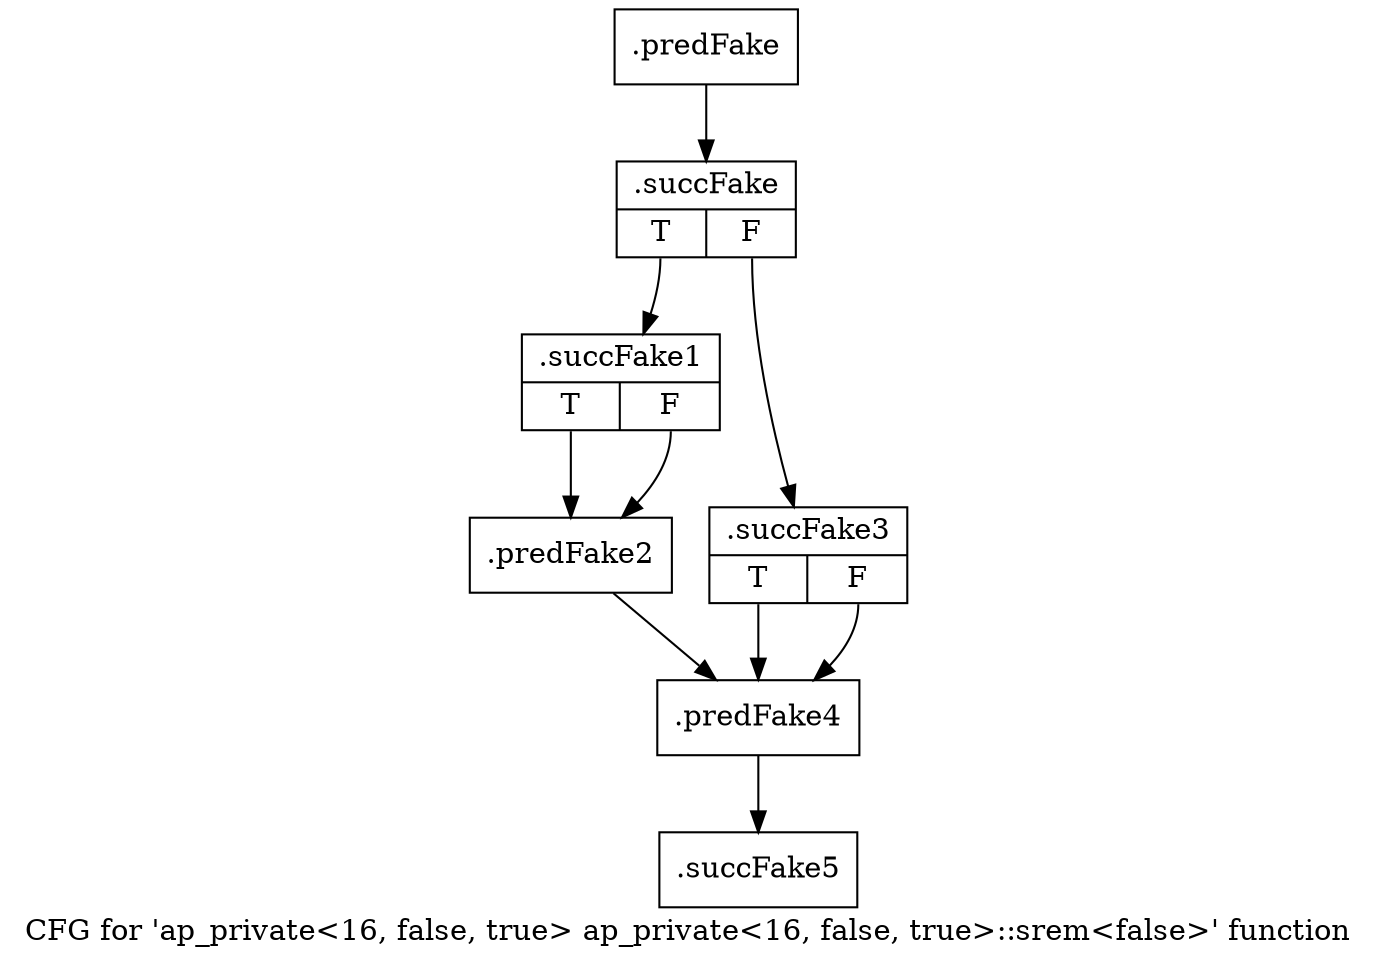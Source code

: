 digraph "CFG for 'ap_private\<16, false, true\> ap_private\<16, false, true\>::srem\<false\>' function" {
	label="CFG for 'ap_private\<16, false, true\> ap_private\<16, false, true\>::srem\<false\>' function";

	Node0x57424e0 [shape=record,filename="",linenumber="",label="{.predFake}"];
	Node0x57424e0 -> Node0x4f779b0[ callList="" memoryops="" filename="/mnt/xilinx/Vitis_HLS/2021.2/include/etc/ap_private.h" execusionnum="0"];
	Node0x4f779b0 [shape=record,filename="/mnt/xilinx/Vitis_HLS/2021.2/include/etc/ap_private.h",linenumber="2273",label="{.succFake|{<s0>T|<s1>F}}"];
	Node0x4f779b0:s0 -> Node0x4f77a00[ callList="" memoryops="" filename="/mnt/xilinx/Vitis_HLS/2021.2/include/etc/ap_private.h" execusionnum="0"];
	Node0x4f779b0:s1 -> Node0x4f77bf0[ callList="" memoryops="" filename="/mnt/xilinx/Vitis_HLS/2021.2/include/etc/ap_private.h" execusionnum="0"];
	Node0x4f77a00 [shape=record,filename="/mnt/xilinx/Vitis_HLS/2021.2/include/etc/ap_private.h",linenumber="2275",label="{.succFake1|{<s0>T|<s1>F}}"];
	Node0x4f77a00:s0 -> Node0x5742cf0[ callList="" memoryops="" filename="/mnt/xilinx/Vitis_HLS/2021.2/include/etc/ap_private.h" execusionnum="0"];
	Node0x4f77a00:s1 -> Node0x5742cf0[ callList="" memoryops="" filename="/mnt/xilinx/Vitis_HLS/2021.2/include/etc/ap_private.h" execusionnum="0"];
	Node0x5742cf0 [shape=record,filename="/mnt/xilinx/Vitis_HLS/2021.2/include/etc/ap_private.h",linenumber="2280",label="{.predFake2}"];
	Node0x5742cf0 -> Node0x5742e80[ callList="" memoryops="" filename="/mnt/xilinx/Vitis_HLS/2021.2/include/etc/ap_private.h" execusionnum="0"];
	Node0x4f77bf0 [shape=record,filename="/mnt/xilinx/Vitis_HLS/2021.2/include/etc/ap_private.h",linenumber="2280",label="{.succFake3|{<s0>T|<s1>F}}"];
	Node0x4f77bf0:s0 -> Node0x5742e80[ callList="" memoryops="" filename="/mnt/xilinx/Vitis_HLS/2021.2/include/etc/ap_private.h" execusionnum="0"];
	Node0x4f77bf0:s1 -> Node0x5742e80[ callList="" memoryops="" filename="" execusionnum="0"];
	Node0x5742e80 [shape=record,filename="/mnt/xilinx/Vitis_HLS/2021.2/include/etc/ap_private.h",linenumber="2285",label="{.predFake4}"];
	Node0x5742e80 -> Node0x4f77db0[ callList="" memoryops="" filename="/mnt/xilinx/Vitis_HLS/2021.2/include/etc/ap_private.h" execusionnum="0"];
	Node0x4f77db0 [shape=record,filename="/mnt/xilinx/Vitis_HLS/2021.2/include/etc/ap_private.h",linenumber="2285",label="{.succFake5}"];
}
